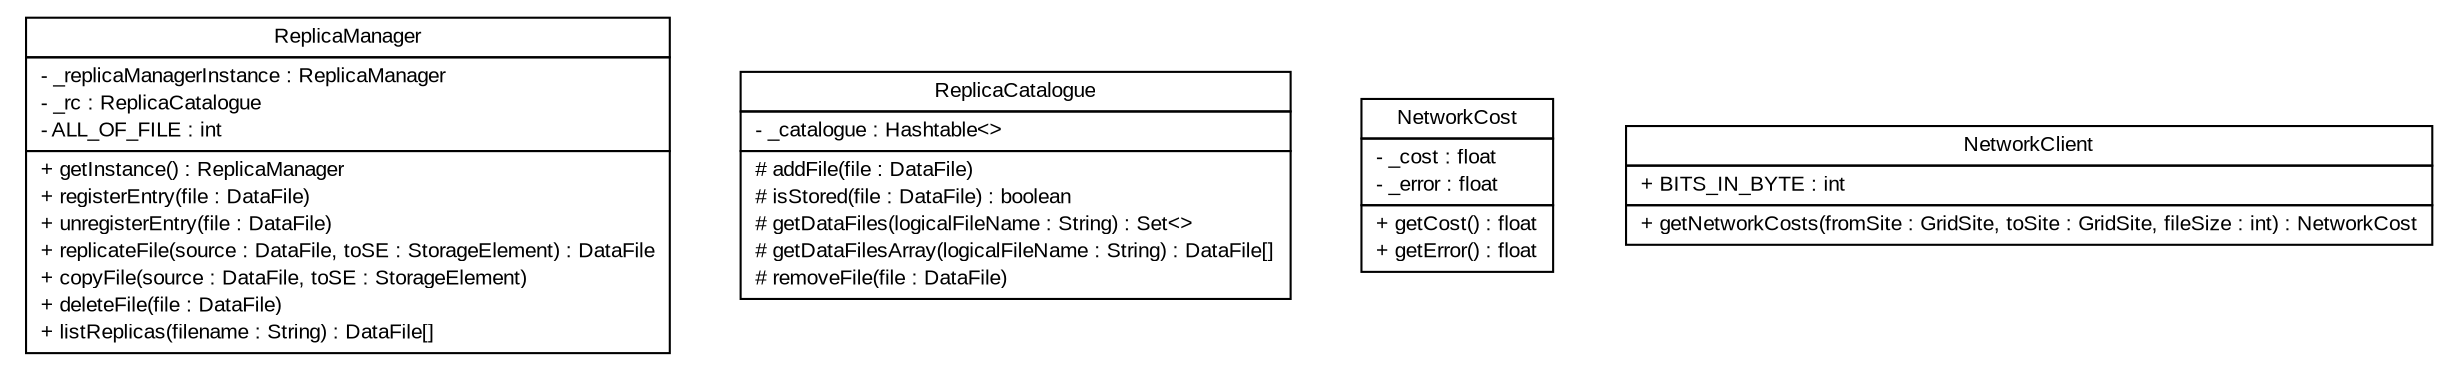 #!/usr/local/bin/dot
#
# Class diagram 
# Generated by UMLGraph version R5_7_2-3-gee82a7 (http://www.umlgraph.org/)
#

digraph G {
	edge [fontname="arial",fontsize=10,labelfontname="arial",labelfontsize=10];
	node [fontname="arial",fontsize=10,shape=plaintext];
	nodesep=0.25;
	ranksep=0.5;
	// org.edg.data.replication.optorsim.reptorsim.ReplicaManager
	c509 [label=<<table title="org.edg.data.replication.optorsim.reptorsim.ReplicaManager" border="0" cellborder="1" cellspacing="0" cellpadding="2" port="p" href="./ReplicaManager.html">
		<tr><td><table border="0" cellspacing="0" cellpadding="1">
<tr><td align="center" balign="center"> ReplicaManager </td></tr>
		</table></td></tr>
		<tr><td><table border="0" cellspacing="0" cellpadding="1">
<tr><td align="left" balign="left"> - _replicaManagerInstance : ReplicaManager </td></tr>
<tr><td align="left" balign="left"> - _rc : ReplicaCatalogue </td></tr>
<tr><td align="left" balign="left"> - ALL_OF_FILE : int </td></tr>
		</table></td></tr>
		<tr><td><table border="0" cellspacing="0" cellpadding="1">
<tr><td align="left" balign="left"> + getInstance() : ReplicaManager </td></tr>
<tr><td align="left" balign="left"> + registerEntry(file : DataFile) </td></tr>
<tr><td align="left" balign="left"> + unregisterEntry(file : DataFile) </td></tr>
<tr><td align="left" balign="left"> + replicateFile(source : DataFile, toSE : StorageElement) : DataFile </td></tr>
<tr><td align="left" balign="left"> + copyFile(source : DataFile, toSE : StorageElement) </td></tr>
<tr><td align="left" balign="left"> + deleteFile(file : DataFile) </td></tr>
<tr><td align="left" balign="left"> + listReplicas(filename : String) : DataFile[] </td></tr>
		</table></td></tr>
		</table>>, URL="./ReplicaManager.html", fontname="arial", fontcolor="black", fontsize=10.0];
	// org.edg.data.replication.optorsim.reptorsim.ReplicaCatalogue
	c510 [label=<<table title="org.edg.data.replication.optorsim.reptorsim.ReplicaCatalogue" border="0" cellborder="1" cellspacing="0" cellpadding="2" port="p" href="./ReplicaCatalogue.html">
		<tr><td><table border="0" cellspacing="0" cellpadding="1">
<tr><td align="center" balign="center"> ReplicaCatalogue </td></tr>
		</table></td></tr>
		<tr><td><table border="0" cellspacing="0" cellpadding="1">
<tr><td align="left" balign="left"> - _catalogue : Hashtable&lt;&gt; </td></tr>
		</table></td></tr>
		<tr><td><table border="0" cellspacing="0" cellpadding="1">
<tr><td align="left" balign="left"> # addFile(file : DataFile) </td></tr>
<tr><td align="left" balign="left"> # isStored(file : DataFile) : boolean </td></tr>
<tr><td align="left" balign="left"> # getDataFiles(logicalFileName : String) : Set&lt;&gt; </td></tr>
<tr><td align="left" balign="left"> # getDataFilesArray(logicalFileName : String) : DataFile[] </td></tr>
<tr><td align="left" balign="left"> # removeFile(file : DataFile) </td></tr>
		</table></td></tr>
		</table>>, URL="./ReplicaCatalogue.html", fontname="arial", fontcolor="black", fontsize=10.0];
	// org.edg.data.replication.optorsim.reptorsim.NetworkCost
	c511 [label=<<table title="org.edg.data.replication.optorsim.reptorsim.NetworkCost" border="0" cellborder="1" cellspacing="0" cellpadding="2" port="p" href="./NetworkCost.html">
		<tr><td><table border="0" cellspacing="0" cellpadding="1">
<tr><td align="center" balign="center"> NetworkCost </td></tr>
		</table></td></tr>
		<tr><td><table border="0" cellspacing="0" cellpadding="1">
<tr><td align="left" balign="left"> - _cost : float </td></tr>
<tr><td align="left" balign="left"> - _error : float </td></tr>
		</table></td></tr>
		<tr><td><table border="0" cellspacing="0" cellpadding="1">
<tr><td align="left" balign="left"> + getCost() : float </td></tr>
<tr><td align="left" balign="left"> + getError() : float </td></tr>
		</table></td></tr>
		</table>>, URL="./NetworkCost.html", fontname="arial", fontcolor="black", fontsize=10.0];
	// org.edg.data.replication.optorsim.reptorsim.NetworkClient
	c512 [label=<<table title="org.edg.data.replication.optorsim.reptorsim.NetworkClient" border="0" cellborder="1" cellspacing="0" cellpadding="2" port="p" href="./NetworkClient.html">
		<tr><td><table border="0" cellspacing="0" cellpadding="1">
<tr><td align="center" balign="center"> NetworkClient </td></tr>
		</table></td></tr>
		<tr><td><table border="0" cellspacing="0" cellpadding="1">
<tr><td align="left" balign="left"> + BITS_IN_BYTE : int </td></tr>
		</table></td></tr>
		<tr><td><table border="0" cellspacing="0" cellpadding="1">
<tr><td align="left" balign="left"> + getNetworkCosts(fromSite : GridSite, toSite : GridSite, fileSize : int) : NetworkCost </td></tr>
		</table></td></tr>
		</table>>, URL="./NetworkClient.html", fontname="arial", fontcolor="black", fontsize=10.0];
}

